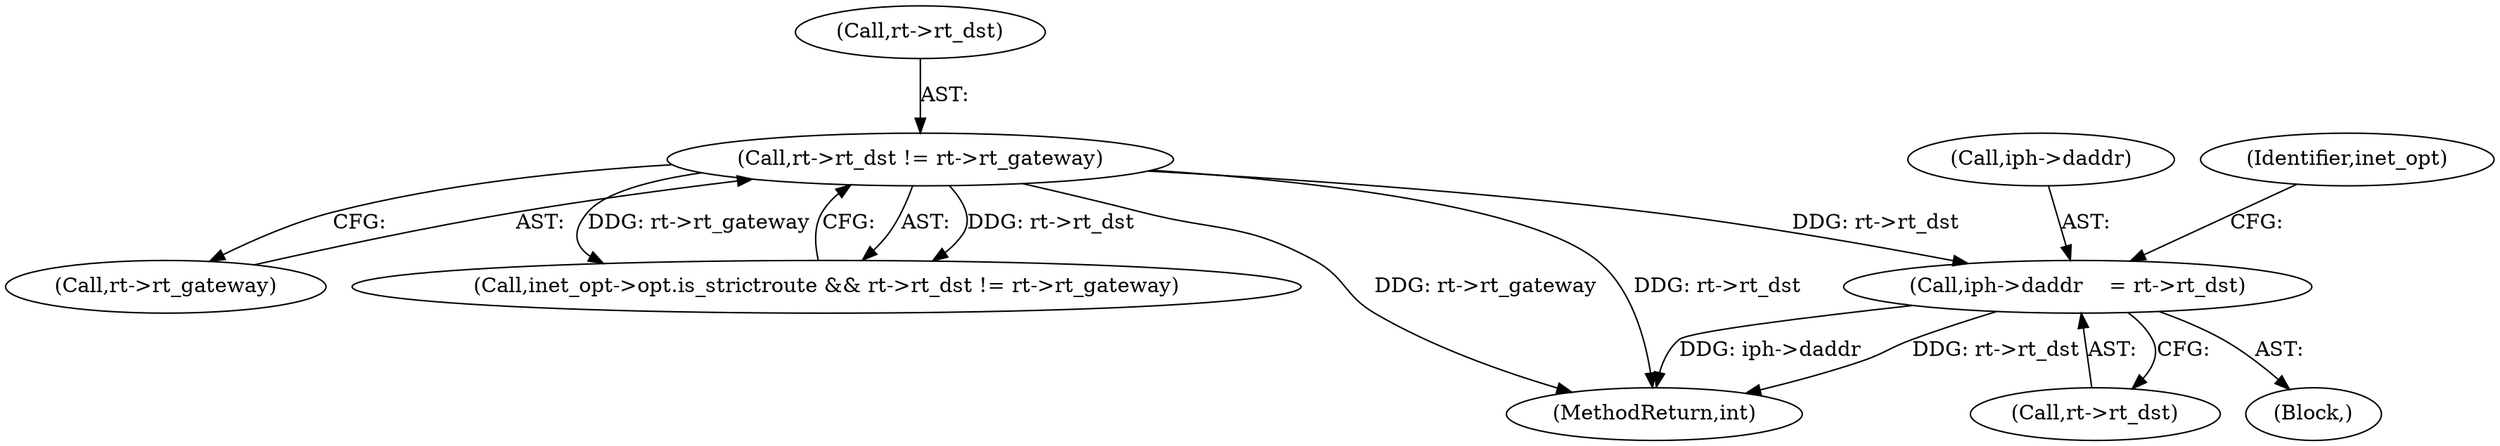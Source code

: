 digraph "0_linux_f6d8bd051c391c1c0458a30b2a7abcd939329259_22@pointer" {
"1000317" [label="(Call,iph->daddr    = rt->rt_dst)"];
"1000223" [label="(Call,rt->rt_dst != rt->rt_gateway)"];
"1000317" [label="(Call,iph->daddr    = rt->rt_dst)"];
"1000217" [label="(Call,inet_opt->opt.is_strictroute && rt->rt_dst != rt->rt_gateway)"];
"1000227" [label="(Call,rt->rt_gateway)"];
"1000108" [label="(Block,)"];
"1000224" [label="(Call,rt->rt_dst)"];
"1000318" [label="(Call,iph->daddr)"];
"1000223" [label="(Call,rt->rt_dst != rt->rt_gateway)"];
"1000321" [label="(Call,rt->rt_dst)"];
"1000326" [label="(Identifier,inet_opt)"];
"1000387" [label="(MethodReturn,int)"];
"1000317" -> "1000108"  [label="AST: "];
"1000317" -> "1000321"  [label="CFG: "];
"1000318" -> "1000317"  [label="AST: "];
"1000321" -> "1000317"  [label="AST: "];
"1000326" -> "1000317"  [label="CFG: "];
"1000317" -> "1000387"  [label="DDG: iph->daddr"];
"1000317" -> "1000387"  [label="DDG: rt->rt_dst"];
"1000223" -> "1000317"  [label="DDG: rt->rt_dst"];
"1000223" -> "1000217"  [label="AST: "];
"1000223" -> "1000227"  [label="CFG: "];
"1000224" -> "1000223"  [label="AST: "];
"1000227" -> "1000223"  [label="AST: "];
"1000217" -> "1000223"  [label="CFG: "];
"1000223" -> "1000387"  [label="DDG: rt->rt_gateway"];
"1000223" -> "1000387"  [label="DDG: rt->rt_dst"];
"1000223" -> "1000217"  [label="DDG: rt->rt_dst"];
"1000223" -> "1000217"  [label="DDG: rt->rt_gateway"];
}
